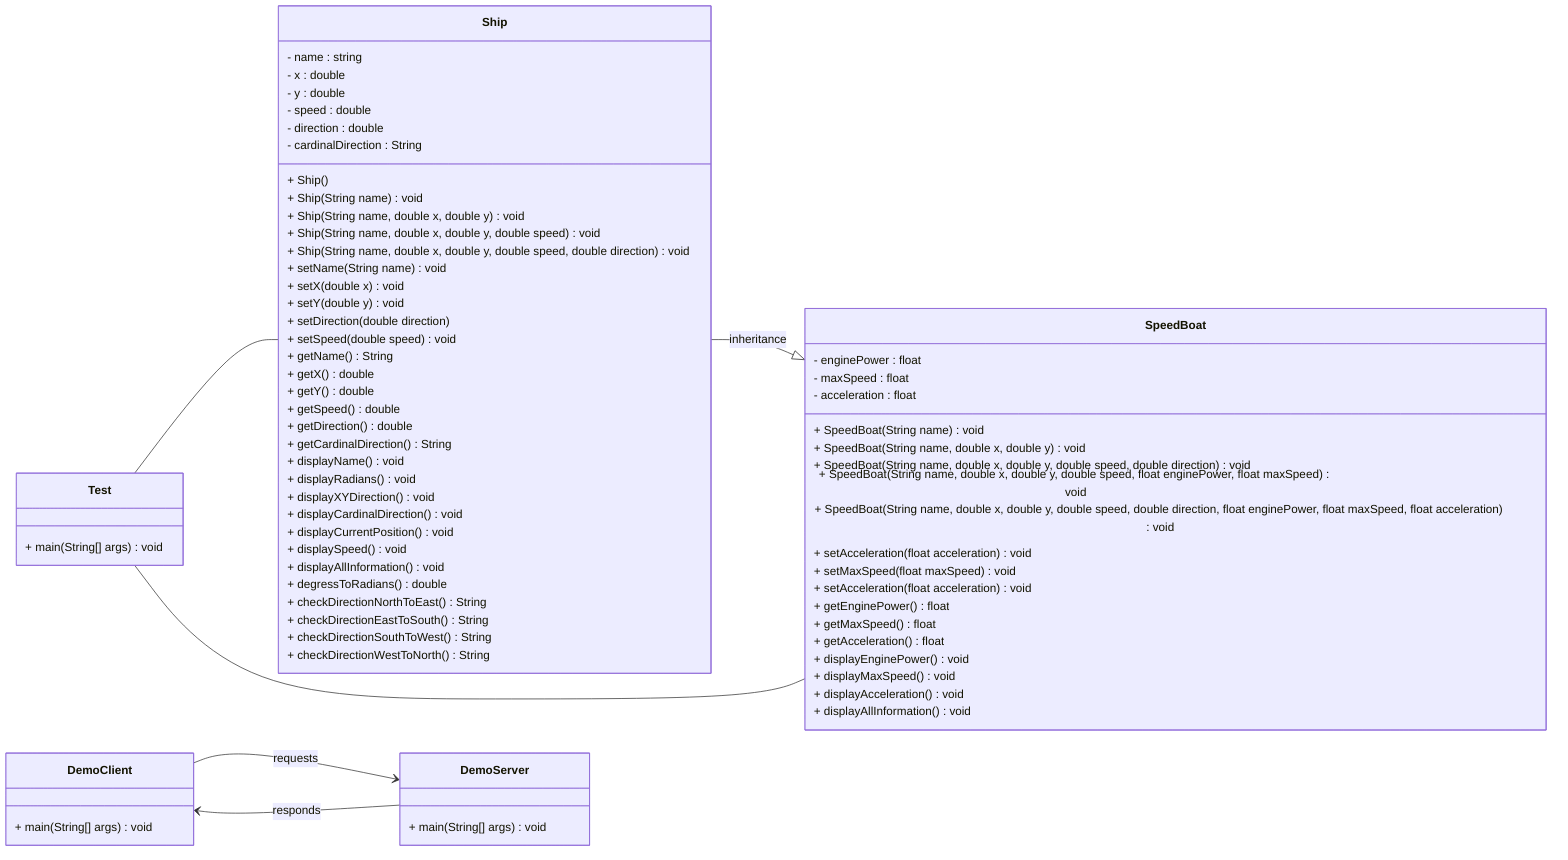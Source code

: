 classDiagram
    direction LR
    Ship --|> SpeedBoat : inheritance
    Test -- Ship 
    Test -- SpeedBoat

    class Test {
        + main(String[] args)void
    }


    class Ship {
        - name : string
        - x : double
        - y : double
        - speed : double
        - direction : double
        - cardinalDirection : String
        
        + Ship()
        + Ship(String name) void
        + Ship(String name, double x, double y) void
        + Ship(String name, double x, double y, double speed) void
        + Ship(String name, double x, double y, double speed, double direction) void
        + setName(String name) void
        + setX(double x) void
        + setY(double y) void
        + setDirection(double direction)
        + setSpeed(double speed) void
        + getName() String
        + getX() double
        + getY() double
        + getSpeed() double
        + getDirection() double
        + getCardinalDirection() String
        + displayName() void
        + displayRadians() void
        + displayXYDirection() void
        + displayCardinalDirection() void
        + displayCurrentPosition() void
        + displaySpeed() void
        + displayAllInformation() void
        + degressToRadians() double
        + checkDirectionNorthToEast() String
        + checkDirectionEastToSouth() String
        + checkDirectionSouthToWest() String
        + checkDirectionWestToNorth() String


    }

    class SpeedBoat {
        - enginePower : float
        - maxSpeed : float
        - acceleration : float

        + SpeedBoat(String name) void
        + SpeedBoat(String name, double x, double y) void
        + SpeedBoat(String name, double x, double y, double speed, double direction) void
        + SpeedBoat(String name, double x, double y, double speed, float enginePower, float maxSpeed) void
        + SpeedBoat (String name, double x, double y, double speed, double direction, float enginePower, float maxSpeed, float acceleration) void
        + setAcceleration(float acceleration) void
        + setMaxSpeed(float maxSpeed) void
        + setAcceleration(float acceleration) void
        + getEnginePower() float
        + getMaxSpeed() float
        + getAcceleration() float
        + displayEnginePower() void
        + displayMaxSpeed() void
        + displayAcceleration() void
        + displayAllInformation() void

    }

    DemoClient --> DemoServer : requests
    DemoClient <-- DemoServer : responds

    class DemoClient {
        + main(String[] args)void
    }

    class DemoServer {
        + main(String[] args)void
    }